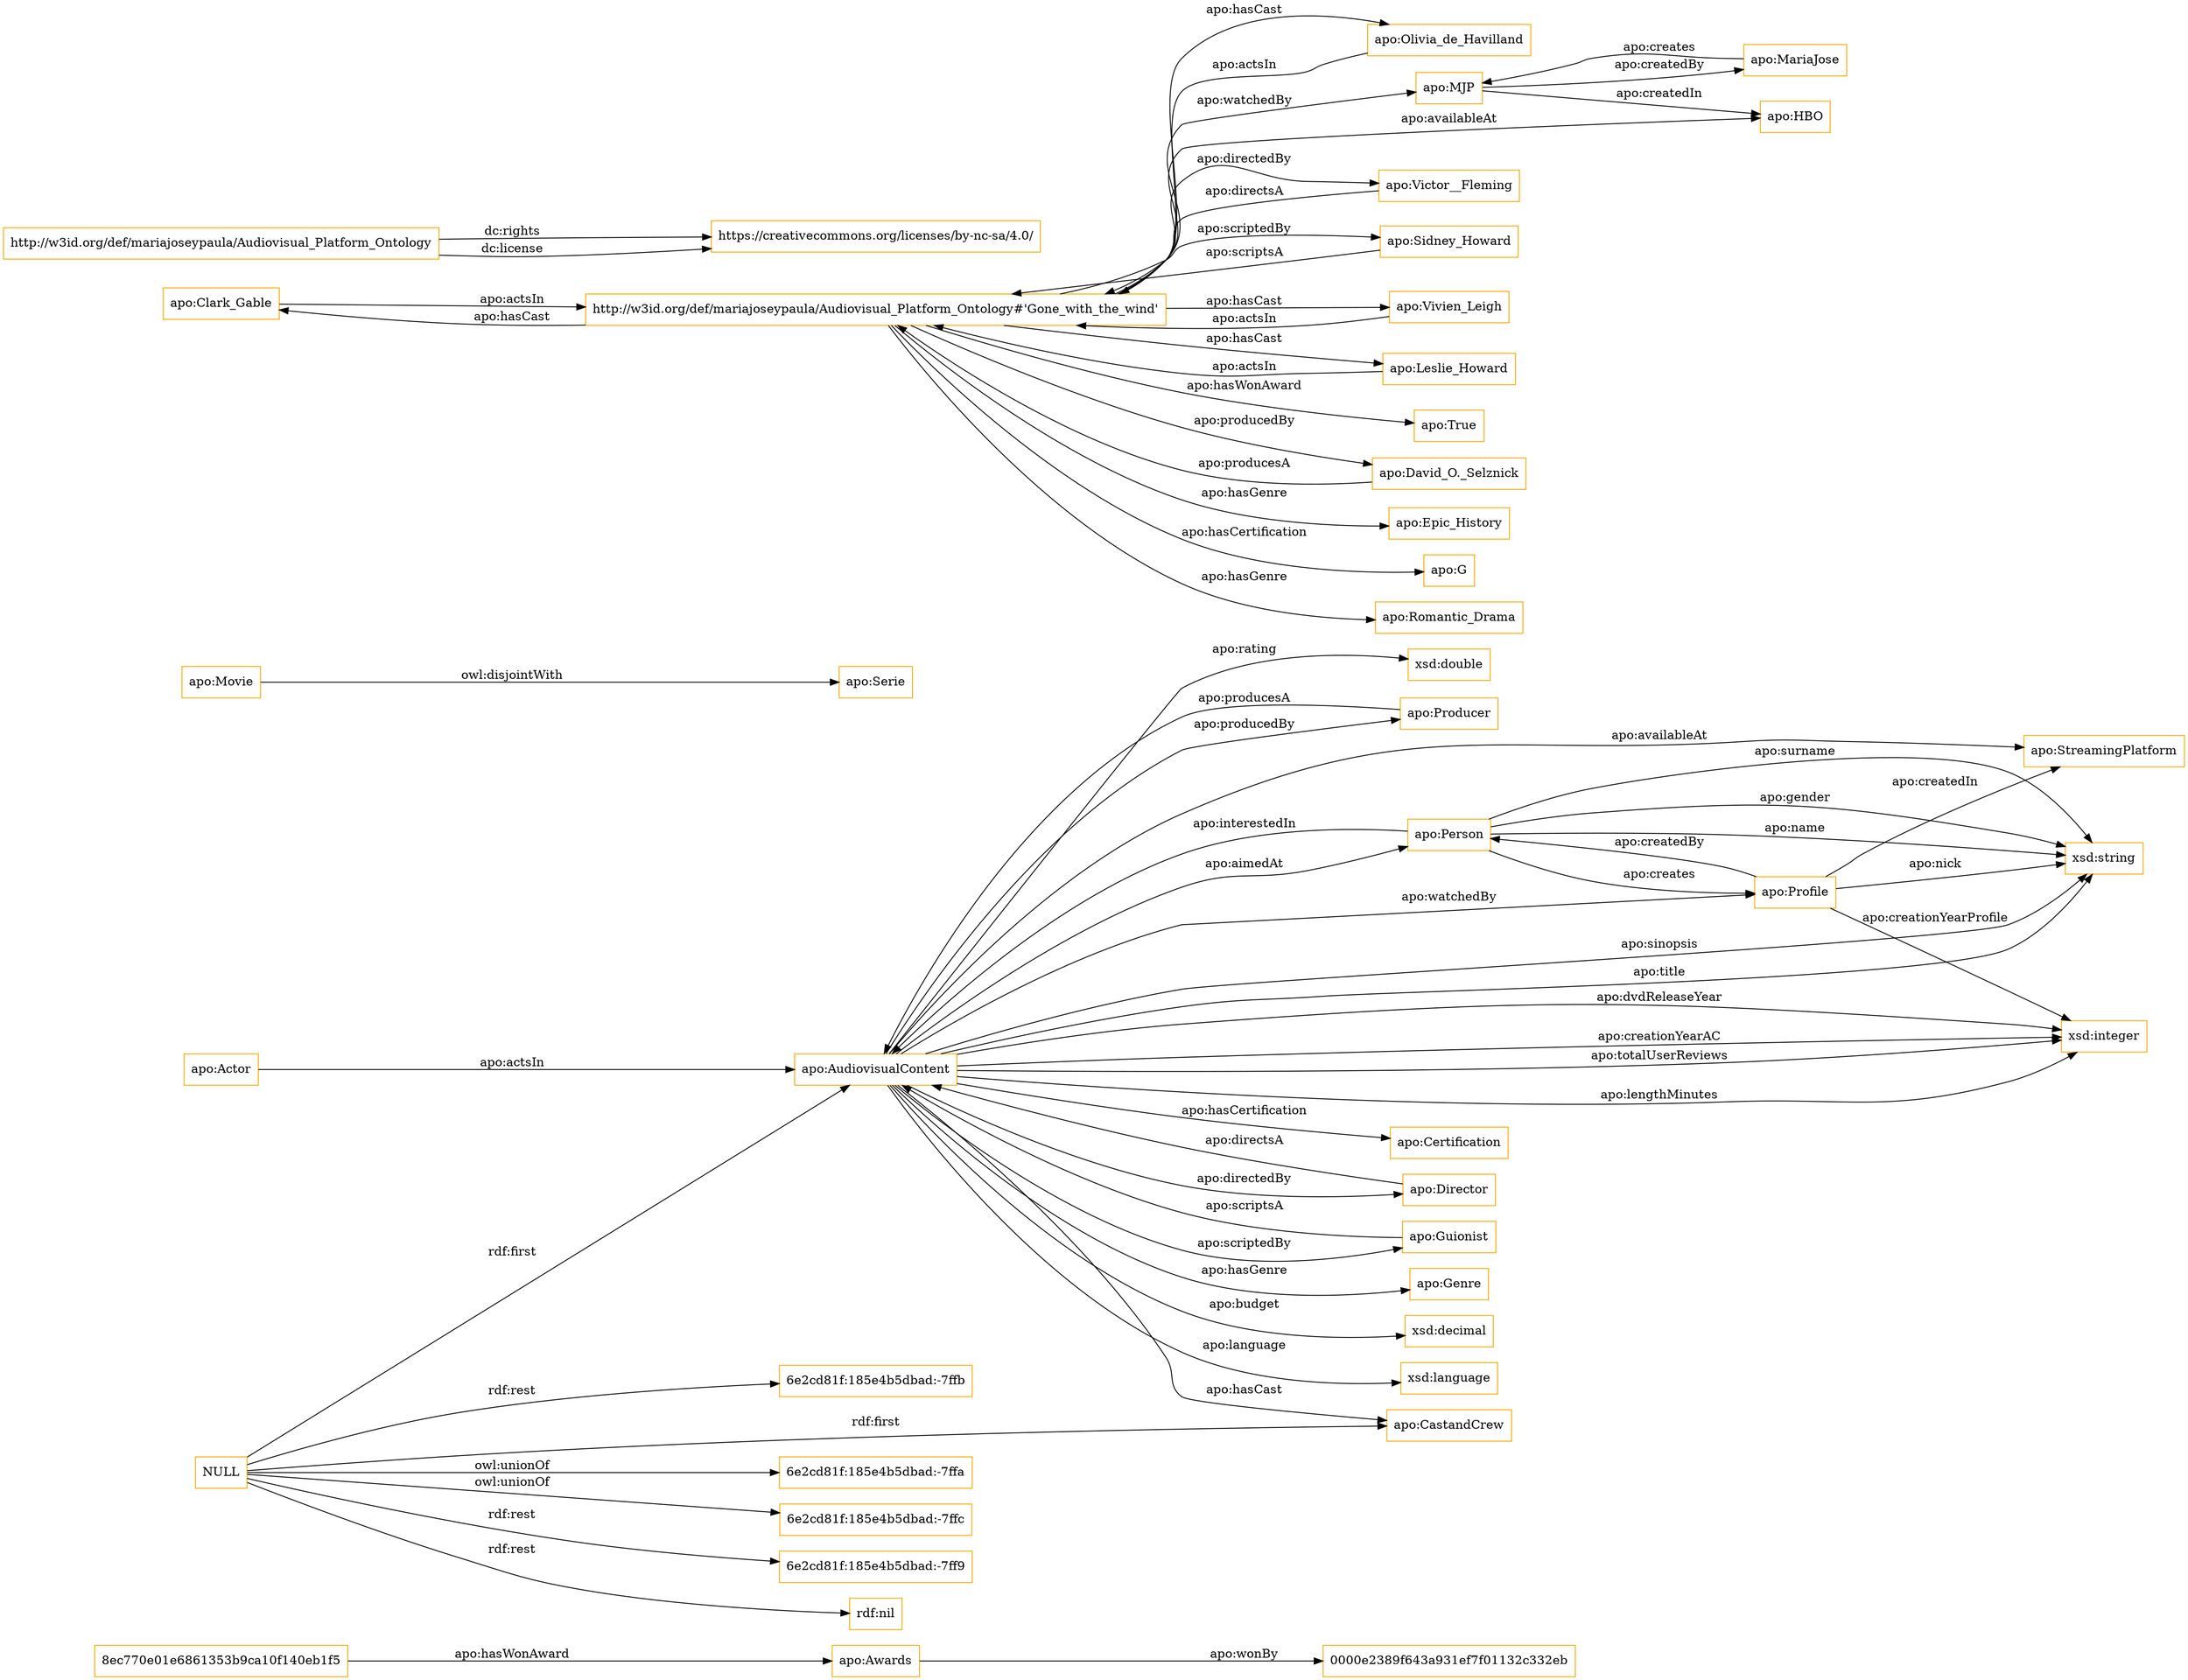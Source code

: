 digraph ar2dtool_diagram { 
rankdir=LR;
size="1501"
node [shape = rectangle, color="orange"]; "0000e2389f643a931ef7f01132c332eb" "apo:AudiovisualContent" "apo:Movie" "apo:Producer" "apo:StreamingPlatform" "apo:Person" "apo:Certification" "apo:Awards" "8ec770e01e6861353b9ca10f140eb1f5" "apo:Profile" "apo:Serie" "apo:Director" "apo:Guionist" "apo:CastandCrew" "apo:Actor" "apo:Genre" ; /*classes style*/
	"apo:Clark_Gable" -> "http://w3id.org/def/mariajoseypaula/Audiovisual_Platform_Ontology#'Gone_with_the_wind'" [ label = "apo:actsIn" ];
	"apo:Olivia_de_Havilland" -> "http://w3id.org/def/mariajoseypaula/Audiovisual_Platform_Ontology#'Gone_with_the_wind'" [ label = "apo:actsIn" ];
	"apo:MJP" -> "apo:HBO" [ label = "apo:createdIn" ];
	"apo:MJP" -> "apo:MariaJose" [ label = "apo:createdBy" ];
	"apo:Victor__Fleming" -> "http://w3id.org/def/mariajoseypaula/Audiovisual_Platform_Ontology#'Gone_with_the_wind'" [ label = "apo:directsA" ];
	"apo:Sidney_Howard" -> "http://w3id.org/def/mariajoseypaula/Audiovisual_Platform_Ontology#'Gone_with_the_wind'" [ label = "apo:scriptsA" ];
	"http://w3id.org/def/mariajoseypaula/Audiovisual_Platform_Ontology" -> "https://creativecommons.org/licenses/by-nc-sa/4.0/" [ label = "dc:rights" ];
	"http://w3id.org/def/mariajoseypaula/Audiovisual_Platform_Ontology" -> "https://creativecommons.org/licenses/by-nc-sa/4.0/" [ label = "dc:license" ];
	"NULL" -> "6e2cd81f:185e4b5dbad:-7ffa" [ label = "owl:unionOf" ];
	"NULL" -> "6e2cd81f:185e4b5dbad:-7ffc" [ label = "owl:unionOf" ];
	"NULL" -> "6e2cd81f:185e4b5dbad:-7ff9" [ label = "rdf:rest" ];
	"NULL" -> "rdf:nil" [ label = "rdf:rest" ];
	"NULL" -> "apo:CastandCrew" [ label = "rdf:first" ];
	"NULL" -> "6e2cd81f:185e4b5dbad:-7ffb" [ label = "rdf:rest" ];
	"NULL" -> "apo:AudiovisualContent" [ label = "rdf:first" ];
	"apo:MariaJose" -> "apo:MJP" [ label = "apo:creates" ];
	"apo:Vivien_Leigh" -> "http://w3id.org/def/mariajoseypaula/Audiovisual_Platform_Ontology#'Gone_with_the_wind'" [ label = "apo:actsIn" ];
	"http://w3id.org/def/mariajoseypaula/Audiovisual_Platform_Ontology#'Gone_with_the_wind'" -> "apo:Clark_Gable" [ label = "apo:hasCast" ];
	"http://w3id.org/def/mariajoseypaula/Audiovisual_Platform_Ontology#'Gone_with_the_wind'" -> "apo:Leslie_Howard" [ label = "apo:hasCast" ];
	"http://w3id.org/def/mariajoseypaula/Audiovisual_Platform_Ontology#'Gone_with_the_wind'" -> "apo:True" [ label = "apo:hasWonAward" ];
	"http://w3id.org/def/mariajoseypaula/Audiovisual_Platform_Ontology#'Gone_with_the_wind'" -> "apo:Vivien_Leigh" [ label = "apo:hasCast" ];
	"http://w3id.org/def/mariajoseypaula/Audiovisual_Platform_Ontology#'Gone_with_the_wind'" -> "apo:David_O._Selznick" [ label = "apo:producedBy" ];
	"http://w3id.org/def/mariajoseypaula/Audiovisual_Platform_Ontology#'Gone_with_the_wind'" -> "apo:Epic_History" [ label = "apo:hasGenre" ];
	"http://w3id.org/def/mariajoseypaula/Audiovisual_Platform_Ontology#'Gone_with_the_wind'" -> "apo:MJP" [ label = "apo:watchedBy" ];
	"http://w3id.org/def/mariajoseypaula/Audiovisual_Platform_Ontology#'Gone_with_the_wind'" -> "apo:Olivia_de_Havilland" [ label = "apo:hasCast" ];
	"http://w3id.org/def/mariajoseypaula/Audiovisual_Platform_Ontology#'Gone_with_the_wind'" -> "apo:G" [ label = "apo:hasCertification" ];
	"http://w3id.org/def/mariajoseypaula/Audiovisual_Platform_Ontology#'Gone_with_the_wind'" -> "apo:HBO" [ label = "apo:availableAt" ];
	"http://w3id.org/def/mariajoseypaula/Audiovisual_Platform_Ontology#'Gone_with_the_wind'" -> "apo:Romantic_Drama" [ label = "apo:hasGenre" ];
	"http://w3id.org/def/mariajoseypaula/Audiovisual_Platform_Ontology#'Gone_with_the_wind'" -> "apo:Sidney_Howard" [ label = "apo:scriptedBy" ];
	"http://w3id.org/def/mariajoseypaula/Audiovisual_Platform_Ontology#'Gone_with_the_wind'" -> "apo:Victor__Fleming" [ label = "apo:directedBy" ];
	"apo:David_O._Selznick" -> "http://w3id.org/def/mariajoseypaula/Audiovisual_Platform_Ontology#'Gone_with_the_wind'" [ label = "apo:producesA" ];
	"apo:Movie" -> "apo:Serie" [ label = "owl:disjointWith" ];
	"apo:Leslie_Howard" -> "http://w3id.org/def/mariajoseypaula/Audiovisual_Platform_Ontology#'Gone_with_the_wind'" [ label = "apo:actsIn" ];
	"apo:Person" -> "xsd:string" [ label = "apo:surname" ];
	"apo:AudiovisualContent" -> "apo:StreamingPlatform" [ label = "apo:availableAt" ];
	"apo:Actor" -> "apo:AudiovisualContent" [ label = "apo:actsIn" ];
	"apo:AudiovisualContent" -> "apo:Genre" [ label = "apo:hasGenre" ];
	"apo:Person" -> "xsd:string" [ label = "apo:gender" ];
	"apo:AudiovisualContent" -> "xsd:decimal" [ label = "apo:budget" ];
	"apo:Director" -> "apo:AudiovisualContent" [ label = "apo:directsA" ];
	"apo:Profile" -> "xsd:integer" [ label = "apo:creationYearProfile" ];
	"apo:Profile" -> "apo:StreamingPlatform" [ label = "apo:createdIn" ];
	"apo:AudiovisualContent" -> "apo:Certification" [ label = "apo:hasCertification" ];
	"apo:AudiovisualContent" -> "apo:Director" [ label = "apo:directedBy" ];
	"apo:Profile" -> "xsd:string" [ label = "apo:nick" ];
	"8ec770e01e6861353b9ca10f140eb1f5" -> "apo:Awards" [ label = "apo:hasWonAward" ];
	"apo:Awards" -> "0000e2389f643a931ef7f01132c332eb" [ label = "apo:wonBy" ];
	"apo:AudiovisualContent" -> "apo:Producer" [ label = "apo:producedBy" ];
	"apo:Producer" -> "apo:AudiovisualContent" [ label = "apo:producesA" ];
	"apo:AudiovisualContent" -> "apo:Guionist" [ label = "apo:scriptedBy" ];
	"apo:AudiovisualContent" -> "xsd:integer" [ label = "apo:lengthMinutes" ];
	"apo:AudiovisualContent" -> "apo:Profile" [ label = "apo:watchedBy" ];
	"apo:AudiovisualContent" -> "xsd:integer" [ label = "apo:dvdReleaseYear" ];
	"apo:AudiovisualContent" -> "xsd:integer" [ label = "apo:creationYearAC" ];
	"apo:Person" -> "xsd:string" [ label = "apo:name" ];
	"apo:Person" -> "apo:Profile" [ label = "apo:creates" ];
	"apo:AudiovisualContent" -> "xsd:string" [ label = "apo:title" ];
	"apo:AudiovisualContent" -> "xsd:integer" [ label = "apo:totalUserReviews" ];
	"apo:Person" -> "apo:AudiovisualContent" [ label = "apo:interestedIn" ];
	"apo:AudiovisualContent" -> "apo:CastandCrew" [ label = "apo:hasCast" ];
	"apo:AudiovisualContent" -> "xsd:string" [ label = "apo:sinopsis" ];
	"apo:AudiovisualContent" -> "xsd:language" [ label = "apo:language" ];
	"apo:AudiovisualContent" -> "apo:Person" [ label = "apo:aimedAt" ];
	"apo:AudiovisualContent" -> "xsd:double" [ label = "apo:rating" ];
	"apo:Guionist" -> "apo:AudiovisualContent" [ label = "apo:scriptsA" ];
	"apo:Profile" -> "apo:Person" [ label = "apo:createdBy" ];

}
